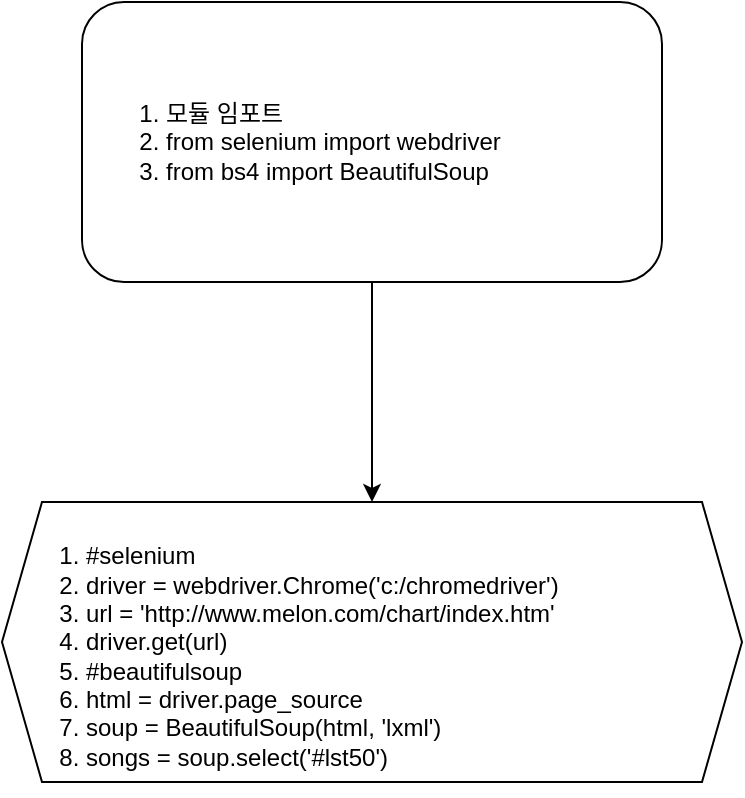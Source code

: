 <mxfile version="13.9.2" type="github">
  <diagram id="C5RBs43oDa-KdzZeNtuy" name="Page-1">
    <mxGraphModel dx="1117" dy="641" grid="1" gridSize="10" guides="1" tooltips="1" connect="1" arrows="1" fold="1" page="1" pageScale="1" pageWidth="827" pageHeight="1169" math="0" shadow="0">
      <root>
        <mxCell id="WIyWlLk6GJQsqaUBKTNV-0" />
        <mxCell id="WIyWlLk6GJQsqaUBKTNV-1" parent="WIyWlLk6GJQsqaUBKTNV-0" />
        <mxCell id="f0t6gj6eq8niyUoXd5JS-0" value="&lt;ol&gt;&lt;li&gt;모듈 임포트&lt;/li&gt;&lt;li&gt;&lt;span&gt;from selenium import webdriver&lt;/span&gt;&lt;/li&gt;&lt;li&gt;&lt;span&gt;from bs4 import BeautifulSoup&lt;/span&gt;&lt;/li&gt;&lt;/ol&gt;" style="rounded=1;whiteSpace=wrap;html=1;align=left;" vertex="1" parent="WIyWlLk6GJQsqaUBKTNV-1">
          <mxGeometry x="50" y="20" width="290" height="140" as="geometry" />
        </mxCell>
        <mxCell id="f0t6gj6eq8niyUoXd5JS-2" value="" style="endArrow=classic;html=1;exitX=0.5;exitY=1;exitDx=0;exitDy=0;entryX=0.5;entryY=0;entryDx=0;entryDy=0;" edge="1" parent="WIyWlLk6GJQsqaUBKTNV-1" source="f0t6gj6eq8niyUoXd5JS-0" target="f0t6gj6eq8niyUoXd5JS-4">
          <mxGeometry width="50" height="50" relative="1" as="geometry">
            <mxPoint x="410" y="60" as="sourcePoint" />
            <mxPoint x="175" y="270" as="targetPoint" />
          </mxGeometry>
        </mxCell>
        <mxCell id="f0t6gj6eq8niyUoXd5JS-4" value="&lt;div&gt;&lt;div&gt;&lt;br&gt;&lt;/div&gt;&lt;ol&gt;&lt;li&gt;#selenium&lt;/li&gt;&lt;li&gt;driver = webdriver.Chrome(&#39;c:/chromedriver&#39;)&lt;/li&gt;&lt;li&gt;url = &#39;http://www.melon.com/chart/index.htm&#39;&lt;/li&gt;&lt;li&gt;driver.get(url)&lt;/li&gt;&lt;li&gt;#beautifulsoup&lt;/li&gt;&lt;li&gt;html = driver.page_source&lt;/li&gt;&lt;li&gt;soup = BeautifulSoup(html, &#39;lxml&#39;)&lt;/li&gt;&lt;li&gt;songs = soup.select(&#39;#lst50&#39;)&lt;/li&gt;&lt;/ol&gt;&lt;/div&gt;" style="shape=hexagon;perimeter=hexagonPerimeter2;whiteSpace=wrap;html=1;fixedSize=1;align=left;" vertex="1" parent="WIyWlLk6GJQsqaUBKTNV-1">
          <mxGeometry x="10" y="270" width="370" height="140" as="geometry" />
        </mxCell>
      </root>
    </mxGraphModel>
  </diagram>
</mxfile>
